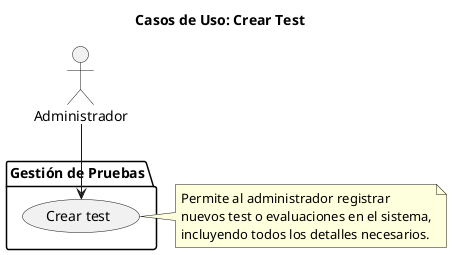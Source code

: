 @startuml
title Casos de Uso: Crear Test

actor Administrador

folder "Gestión de Pruebas" as Pruebas {
    Administrador --> (Crear test)
}

note right of (Crear test)
    Permite al administrador registrar
    nuevos test o evaluaciones en el sistema,
    incluyendo todos los detalles necesarios.
end note
@enduml

